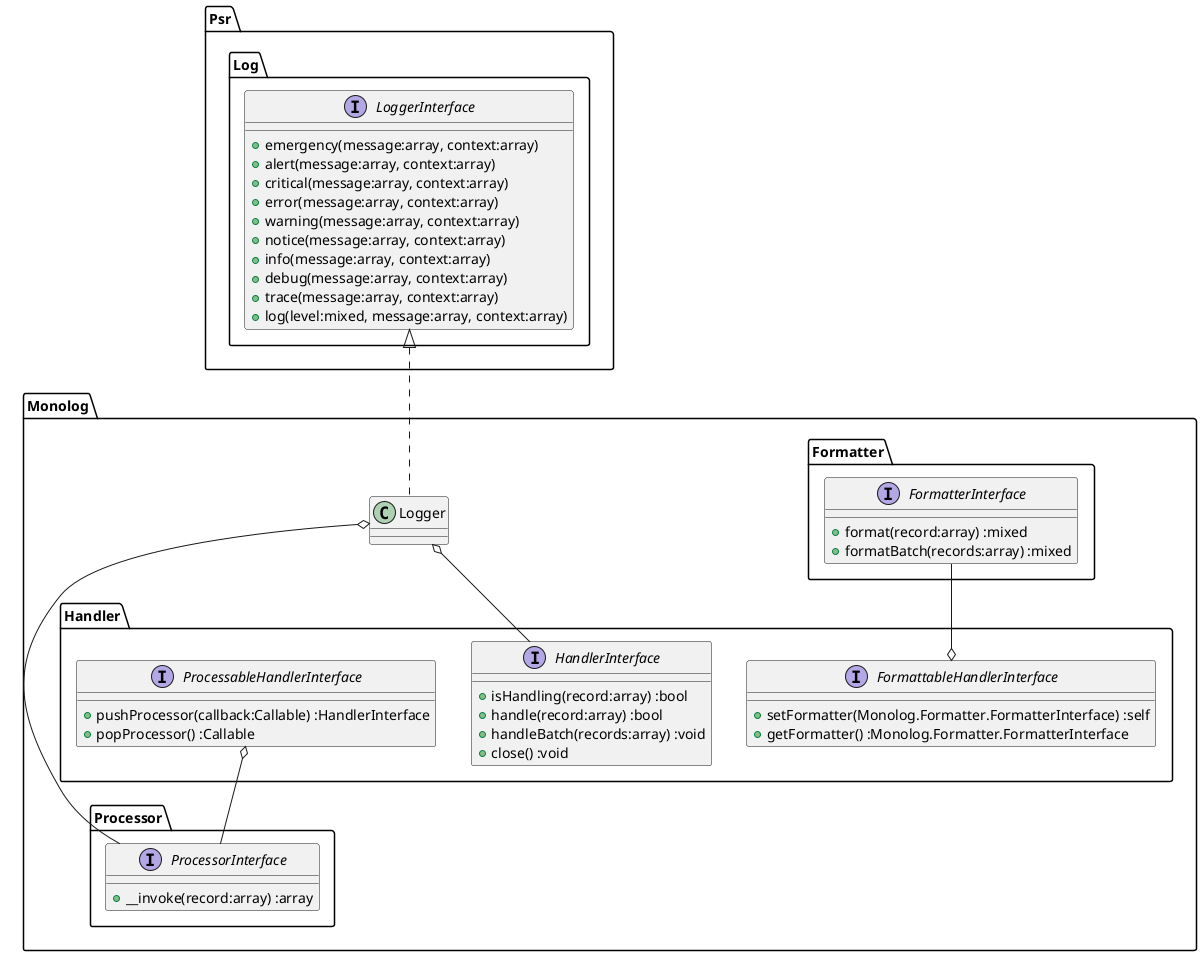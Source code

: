 @startuml

interface Psr.Log.LoggerInterface {
  + emergency(message:array, context:array)
  + alert(message:array, context:array)
  + critical(message:array, context:array)
  + error(message:array, context:array)
  + warning(message:array, context:array)
  + notice(message:array, context:array)
  + info(message:array, context:array)
  + debug(message:array, context:array)
  + trace(message:array, context:array)
  + log(level:mixed, message:array, context:array)
}

class Monolog.Logger
Psr.Log.LoggerInterface <|.. Monolog.Logger


namespace Monolog.Handler {
  interface HandlerInterface {
    + isHandling(record:array) :bool
    + handle(record:array) :bool
    + handleBatch(records:array) :void
    + close() :void
  }

  interface FormattableHandlerInterface {
    + setFormatter(Monolog.Formatter.FormatterInterface) :self
    + getFormatter() :Monolog.Formatter.FormatterInterface
  }

  interface ProcessableHandlerInterface {
      + pushProcessor(callback:Callable) :HandlerInterface
      + popProcessor() :Callable
    }
}

interface Monolog.Processor.ProcessorInterface {
  + __invoke(record:array) :array
}

interface Monolog.Formatter.FormatterInterface {
  + format(record:array) :mixed
  + formatBatch(records:array) :mixed
}

Monolog.Logger o-- Monolog.Handler.HandlerInterface
Monolog.Logger o-- Monolog.Processor.ProcessorInterface
Monolog.Handler.ProcessableHandlerInterface o-- Monolog.Processor.ProcessorInterface
Monolog.Formatter.FormatterInterface --o Monolog.Handler.FormattableHandlerInterface

@enduml
